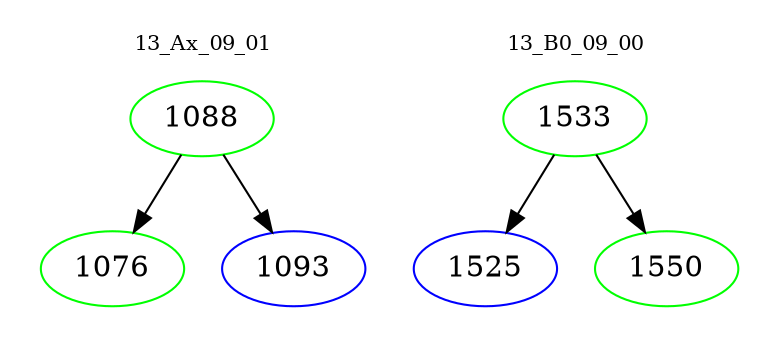 digraph{
subgraph cluster_0 {
color = white
label = "13_Ax_09_01";
fontsize=10;
T0_1088 [label="1088", color="green"]
T0_1088 -> T0_1076 [color="black"]
T0_1076 [label="1076", color="green"]
T0_1088 -> T0_1093 [color="black"]
T0_1093 [label="1093", color="blue"]
}
subgraph cluster_1 {
color = white
label = "13_B0_09_00";
fontsize=10;
T1_1533 [label="1533", color="green"]
T1_1533 -> T1_1525 [color="black"]
T1_1525 [label="1525", color="blue"]
T1_1533 -> T1_1550 [color="black"]
T1_1550 [label="1550", color="green"]
}
}
